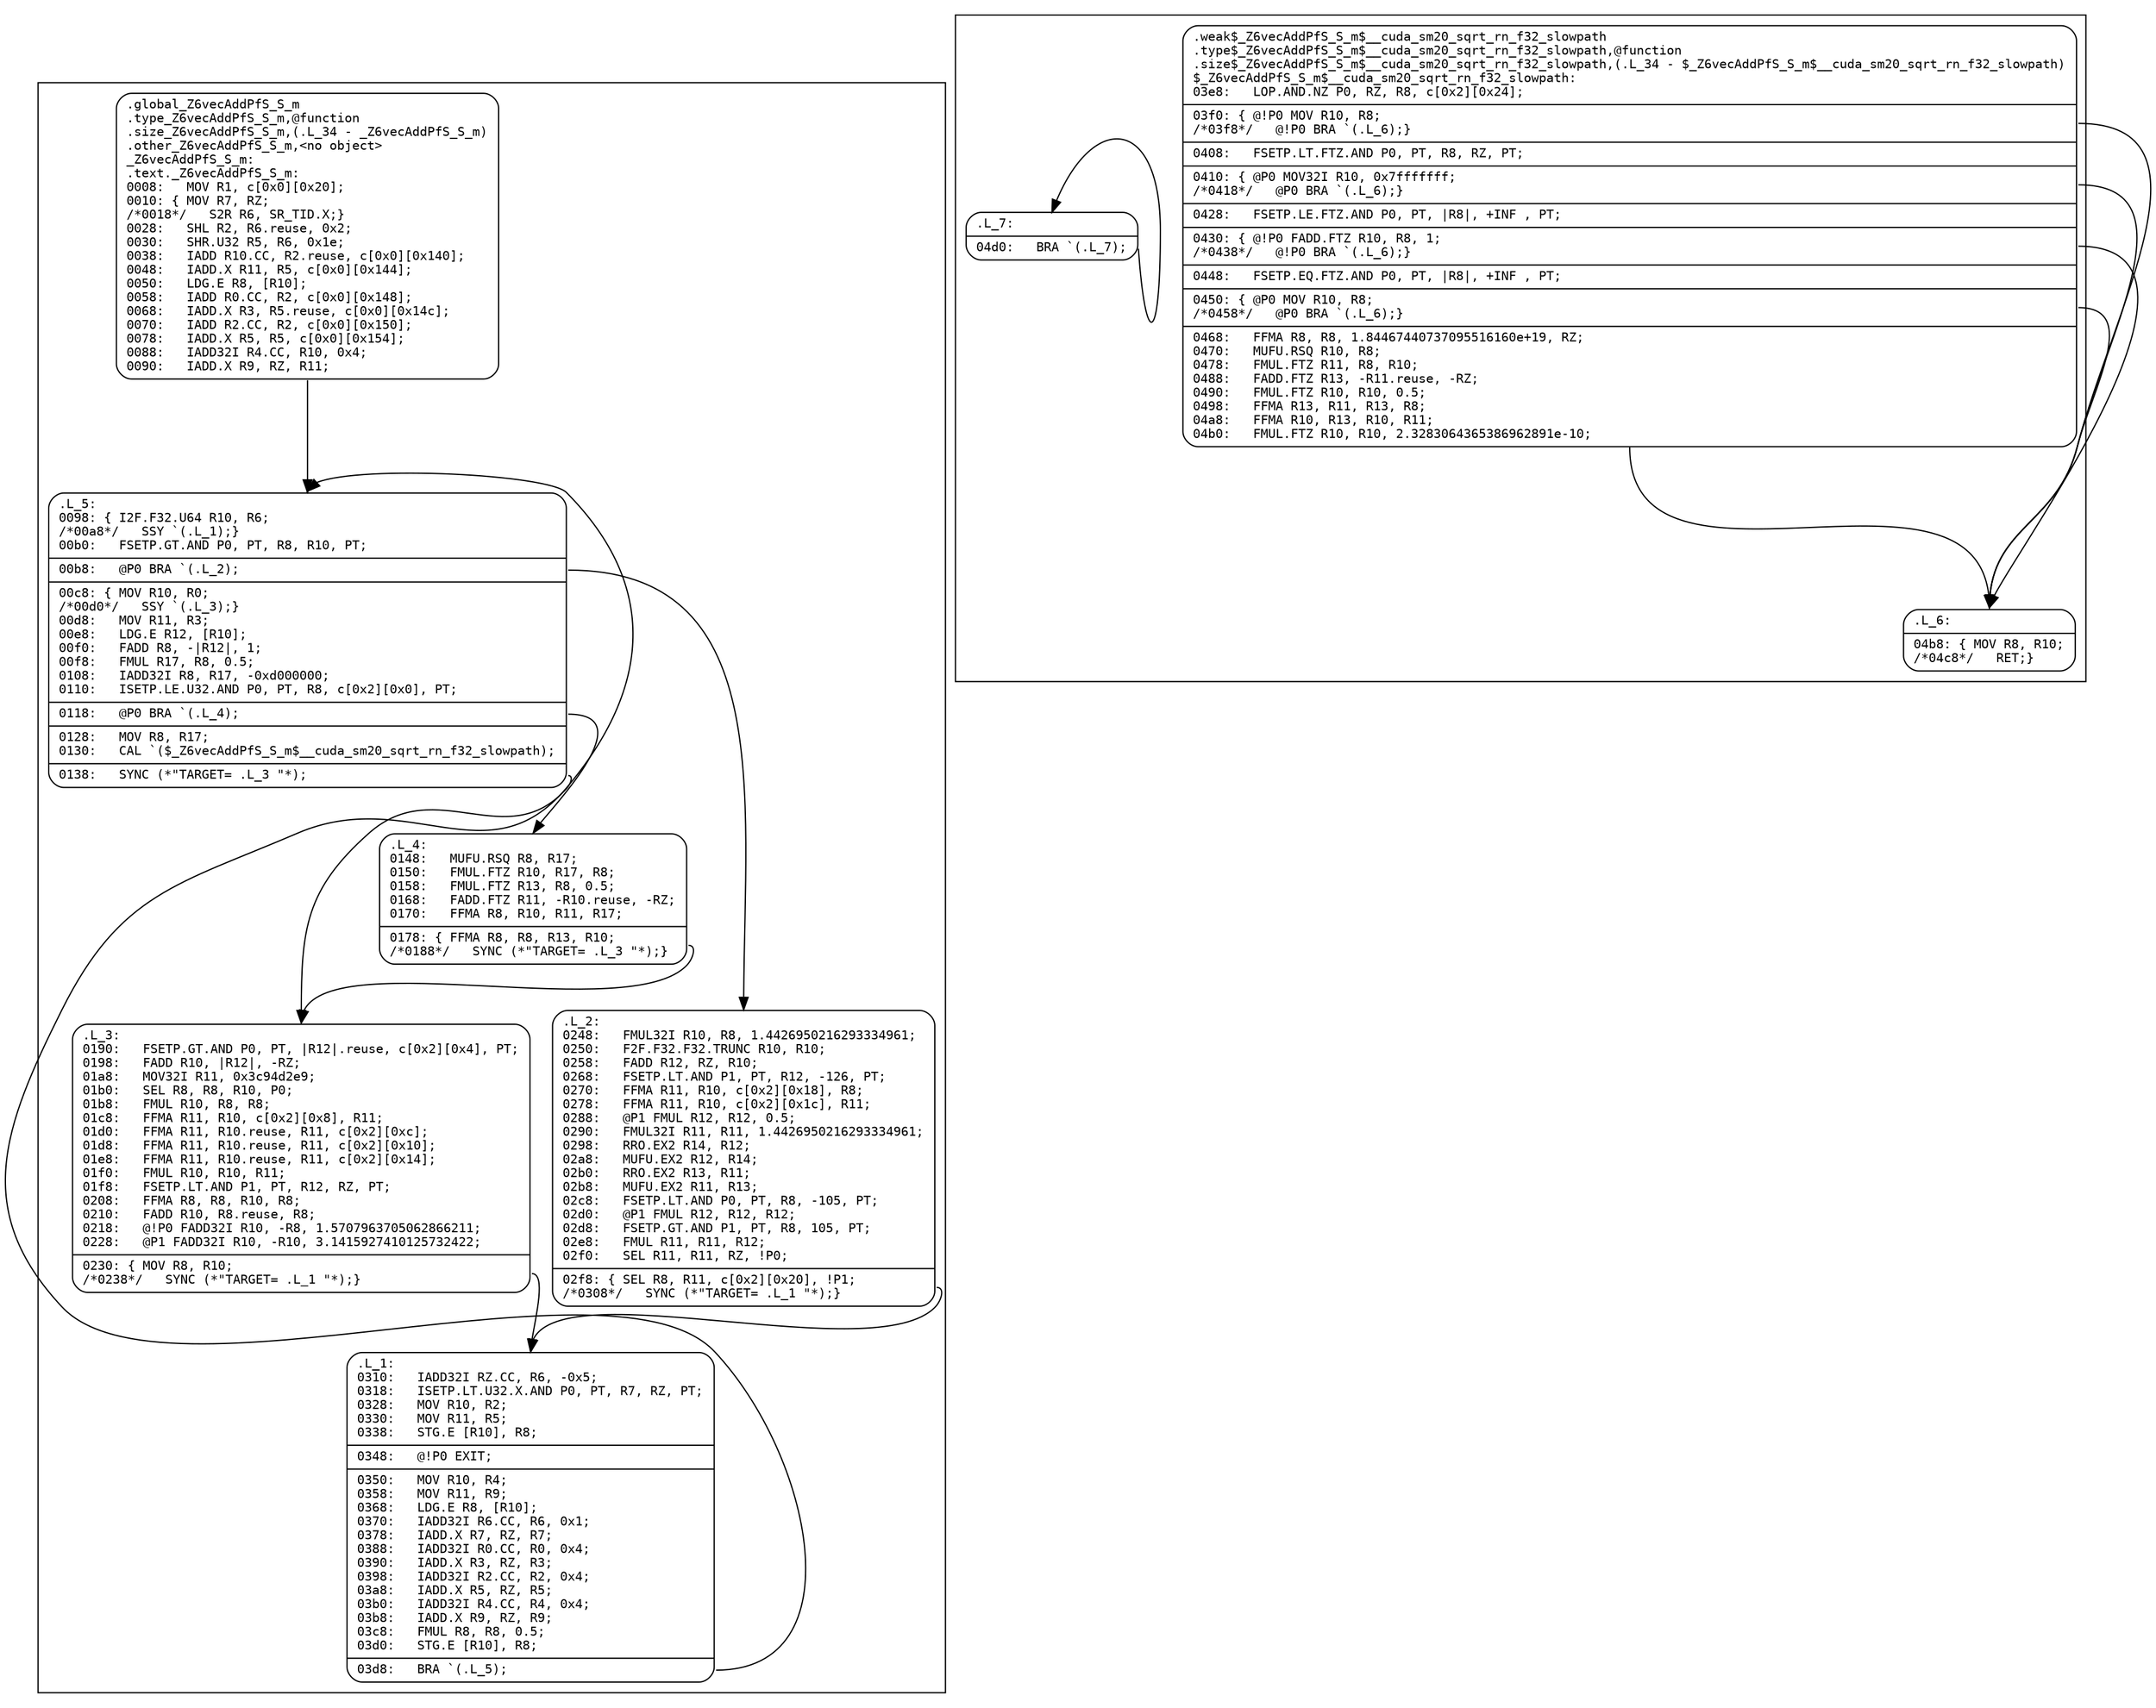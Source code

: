 digraph f {
subgraph "cluster__Z6vecAddPfS_S_m" {
node [fontname="Courier",fontsize=10,shape=Mrecord];
"_Z6vecAddPfS_S_m"
[label="{<entry>	.global		_Z6vecAddPfS_S_m\l	.type		_Z6vecAddPfS_S_m,@function\l	.size		_Z6vecAddPfS_S_m,(.L_34\ -\ _Z6vecAddPfS_S_m)\l	.other		_Z6vecAddPfS_S_m,\<no\ object\>\l_Z6vecAddPfS_S_m:\l.text._Z6vecAddPfS_S_m:\l0008:\ \ \ MOV\ R1,\ c\[0x0\]\[0x20\];\l0010:\ \{\ MOV\ R7,\ RZ;\l/*0018*/\ \ \ S2R\ R6,\ SR_TID.X;\}\l0028:\ \ \ SHL\ R2,\ R6.reuse,\ 0x2;\l0030:\ \ \ SHR.U32\ R5,\ R6,\ 0x1e;\l0038:\ \ \ IADD\ R10.CC,\ R2.reuse,\ c\[0x0\]\[0x140\];\l0048:\ \ \ IADD.X\ R11,\ R5,\ c\[0x0\]\[0x144\];\l0050:\ \ \ LDG.E\ R8,\ \[R10\];\l0058:\ \ \ IADD\ R0.CC,\ R2,\ c\[0x0\]\[0x148\];\l0068:\ \ \ IADD.X\ R3,\ R5.reuse,\ c\[0x0\]\[0x14c\];\l0070:\ \ \ IADD\ R2.CC,\ R2,\ c\[0x0\]\[0x150\];\l0078:\ \ \ IADD.X\ R5,\ R5,\ c\[0x0\]\[0x154\];\l0088:\ \ \ IADD32I\ R4.CC,\ R10,\ 0x4;\l0090:\ \ \ IADD.X\ R9,\ RZ,\ R11;\l}"]
"_Z6vecAddPfS_S_m":entry:s -> ".L_5":entry:n [style=solid];
node [fontname="Courier",fontsize=10,shape=Mrecord];
".L_5"
[label="{<entry>.L_5:\l0098:\ \{\ I2F.F32.U64\ R10,\ R6;\l/*00a8*/\ \ \ SSY\ `(.L_1);\}\l00b0:\ \ \ FSETP.GT.AND\ P0,\ PT,\ R8,\ R10,\ PT;\l|<exit0>00b8:\ \ \ @P0\ BRA\ `(.L_2);\l|<exitpost0>00c8:\ \{\ MOV\ R10,\ R0;\l/*00d0*/\ \ \ SSY\ `(.L_3);\}\l00d8:\ \ \ MOV\ R11,\ R3;\l00e8:\ \ \ LDG.E\ R12,\ \[R10\];\l00f0:\ \ \ FADD\ R8,\ -\|R12\|,\ 1;\l00f8:\ \ \ FMUL\ R17,\ R8,\ 0.5;\l0108:\ \ \ IADD32I\ R8,\ R17,\ -0xd000000;\l0110:\ \ \ ISETP.LE.U32.AND\ P0,\ PT,\ R8,\ c\[0x2\]\[0x0\],\ PT;\l|<exit1>0118:\ \ \ @P0\ BRA\ `(.L_4);\l|<exitpost1>0128:\ \ \ MOV\ R8,\ R17;\l0130:\ \ \ CAL\ `($_Z6vecAddPfS_S_m$__cuda_sm20_sqrt_rn_f32_slowpath);\l|<exit2>0138:\ \ \ SYNC\ (*\"TARGET=\ .L_3\ \"*);\l}"]
".L_5":exit0:e -> ".L_2":entry:n [style=solid];
".L_5":exit1:e -> ".L_4":entry:n [style=solid];
".L_5":exit2:e -> ".L_3":entry:n [style=solid];
node [fontname="Courier",fontsize=10,shape=Mrecord];
".L_4"
[label="{<entry>.L_4:\l0148:\ \ \ MUFU.RSQ\ R8,\ R17;\l0150:\ \ \ FMUL.FTZ\ R10,\ R17,\ R8;\l0158:\ \ \ FMUL.FTZ\ R13,\ R8,\ 0.5;\l0168:\ \ \ FADD.FTZ\ R11,\ -R10.reuse,\ -RZ;\l0170:\ \ \ FFMA\ R8,\ R10,\ R11,\ R17;\l|<exit0>0178:\ \{\ FFMA\ R8,\ R8,\ R13,\ R10;\l/*0188*/\ \ \ SYNC\ (*\"TARGET=\ .L_3\ \"*);\}\l}"]
".L_4":exit0:e -> ".L_3":entry:n [style=solid];
node [fontname="Courier",fontsize=10,shape=Mrecord];
".L_3"
[label="{<entry>.L_3:\l0190:\ \ \ FSETP.GT.AND\ P0,\ PT,\ \|R12\|.reuse,\ c\[0x2\]\[0x4\],\ PT;\l0198:\ \ \ FADD\ R10,\ \|R12\|,\ -RZ;\l01a8:\ \ \ MOV32I\ R11,\ 0x3c94d2e9;\l01b0:\ \ \ SEL\ R8,\ R8,\ R10,\ P0;\l01b8:\ \ \ FMUL\ R10,\ R8,\ R8;\l01c8:\ \ \ FFMA\ R11,\ R10,\ c\[0x2\]\[0x8\],\ R11;\l01d0:\ \ \ FFMA\ R11,\ R10.reuse,\ R11,\ c\[0x2\]\[0xc\];\l01d8:\ \ \ FFMA\ R11,\ R10.reuse,\ R11,\ c\[0x2\]\[0x10\];\l01e8:\ \ \ FFMA\ R11,\ R10.reuse,\ R11,\ c\[0x2\]\[0x14\];\l01f0:\ \ \ FMUL\ R10,\ R10,\ R11;\l01f8:\ \ \ FSETP.LT.AND\ P1,\ PT,\ R12,\ RZ,\ PT;\l0208:\ \ \ FFMA\ R8,\ R8,\ R10,\ R8;\l0210:\ \ \ FADD\ R10,\ R8.reuse,\ R8;\l0218:\ \ \ @!P0\ FADD32I\ R10,\ -R8,\ 1.5707963705062866211;\l0228:\ \ \ @P1\ FADD32I\ R10,\ -R10,\ 3.1415927410125732422;\l|<exit0>0230:\ \{\ MOV\ R8,\ R10;\l/*0238*/\ \ \ SYNC\ (*\"TARGET=\ .L_1\ \"*);\}\l}"]
".L_3":exit0:e -> ".L_1":entry:n [style=solid];
node [fontname="Courier",fontsize=10,shape=Mrecord];
".L_2"
[label="{<entry>.L_2:\l0248:\ \ \ FMUL32I\ R10,\ R8,\ 1.4426950216293334961;\l0250:\ \ \ F2F.F32.F32.TRUNC\ R10,\ R10;\l0258:\ \ \ FADD\ R12,\ RZ,\ R10;\l0268:\ \ \ FSETP.LT.AND\ P1,\ PT,\ R12,\ -126,\ PT;\l0270:\ \ \ FFMA\ R11,\ R10,\ c\[0x2\]\[0x18\],\ R8;\l0278:\ \ \ FFMA\ R11,\ R10,\ c\[0x2\]\[0x1c\],\ R11;\l0288:\ \ \ @P1\ FMUL\ R12,\ R12,\ 0.5;\l0290:\ \ \ FMUL32I\ R11,\ R11,\ 1.4426950216293334961;\l0298:\ \ \ RRO.EX2\ R14,\ R12;\l02a8:\ \ \ MUFU.EX2\ R12,\ R14;\l02b0:\ \ \ RRO.EX2\ R13,\ R11;\l02b8:\ \ \ MUFU.EX2\ R11,\ R13;\l02c8:\ \ \ FSETP.LT.AND\ P0,\ PT,\ R8,\ -105,\ PT;\l02d0:\ \ \ @P1\ FMUL\ R12,\ R12,\ R12;\l02d8:\ \ \ FSETP.GT.AND\ P1,\ PT,\ R8,\ 105,\ PT;\l02e8:\ \ \ FMUL\ R11,\ R11,\ R12;\l02f0:\ \ \ SEL\ R11,\ R11,\ RZ,\ !P0;\l|<exit0>02f8:\ \{\ SEL\ R8,\ R11,\ c\[0x2\]\[0x20\],\ !P1;\l/*0308*/\ \ \ SYNC\ (*\"TARGET=\ .L_1\ \"*);\}\l}"]
".L_2":exit0:e -> ".L_1":entry:n [style=solid];
node [fontname="Courier",fontsize=10,shape=Mrecord];
".L_1"
[label="{<entry>.L_1:\l0310:\ \ \ IADD32I\ RZ.CC,\ R6,\ -0x5;\l0318:\ \ \ ISETP.LT.U32.X.AND\ P0,\ PT,\ R7,\ RZ,\ PT;\l0328:\ \ \ MOV\ R10,\ R2;\l0330:\ \ \ MOV\ R11,\ R5;\l0338:\ \ \ STG.E\ \[R10\],\ R8;\l|<exit0>0348:\ \ \ @!P0\ EXIT;\l|<exitpost0>0350:\ \ \ MOV\ R10,\ R4;\l0358:\ \ \ MOV\ R11,\ R9;\l0368:\ \ \ LDG.E\ R8,\ \[R10\];\l0370:\ \ \ IADD32I\ R6.CC,\ R6,\ 0x1;\l0378:\ \ \ IADD.X\ R7,\ RZ,\ R7;\l0388:\ \ \ IADD32I\ R0.CC,\ R0,\ 0x4;\l0390:\ \ \ IADD.X\ R3,\ RZ,\ R3;\l0398:\ \ \ IADD32I\ R2.CC,\ R2,\ 0x4;\l03a8:\ \ \ IADD.X\ R5,\ RZ,\ R5;\l03b0:\ \ \ IADD32I\ R4.CC,\ R4,\ 0x4;\l03b8:\ \ \ IADD.X\ R9,\ RZ,\ R9;\l03c8:\ \ \ FMUL\ R8,\ R8,\ 0.5;\l03d0:\ \ \ STG.E\ \[R10\],\ R8;\l|<exit1>03d8:\ \ \ BRA\ `(.L_5);\l}"]
".L_1":exit1:e -> ".L_5":entry:n [style=solid];
}
subgraph "cluster_$_Z6vecAddPfS_S_m$__cuda_sm20_sqrt_rn_f32_slowpath" {
node [fontname="Courier",fontsize=10,shape=Mrecord];
"$_Z6vecAddPfS_S_m$__cuda_sm20_sqrt_rn_f32_slowpath"
[label="{<entry>	.weak		$_Z6vecAddPfS_S_m$__cuda_sm20_sqrt_rn_f32_slowpath\l	.type		$_Z6vecAddPfS_S_m$__cuda_sm20_sqrt_rn_f32_slowpath,@function\l	.size		$_Z6vecAddPfS_S_m$__cuda_sm20_sqrt_rn_f32_slowpath,(.L_34\ -\ $_Z6vecAddPfS_S_m$__cuda_sm20_sqrt_rn_f32_slowpath)\l$_Z6vecAddPfS_S_m$__cuda_sm20_sqrt_rn_f32_slowpath:\l03e8:\ \ \ LOP.AND.NZ\ P0,\ RZ,\ R8,\ c\[0x2\]\[0x24\];\l|<exit0>03f0:\ \{\ @!P0\ MOV\ R10,\ R8;\l/*03f8*/\ \ \ @!P0\ BRA\ `(.L_6);\}\l|<exitpost0>0408:\ \ \ FSETP.LT.FTZ.AND\ P0,\ PT,\ R8,\ RZ,\ PT;\l|<exit1>0410:\ \{\ @P0\ MOV32I\ R10,\ 0x7fffffff;\l/*0418*/\ \ \ @P0\ BRA\ `(.L_6);\}\l|<exitpost1>0428:\ \ \ FSETP.LE.FTZ.AND\ P0,\ PT,\ \|R8\|,\ +INF\ ,\ PT;\l|<exit2>0430:\ \{\ @!P0\ FADD.FTZ\ R10,\ R8,\ 1;\l/*0438*/\ \ \ @!P0\ BRA\ `(.L_6);\}\l|<exitpost2>0448:\ \ \ FSETP.EQ.FTZ.AND\ P0,\ PT,\ \|R8\|,\ +INF\ ,\ PT;\l|<exit3>0450:\ \{\ @P0\ MOV\ R10,\ R8;\l/*0458*/\ \ \ @P0\ BRA\ `(.L_6);\}\l|<exitpost3>0468:\ \ \ FFMA\ R8,\ R8,\ 1.84467440737095516160e+19,\ RZ;\l0470:\ \ \ MUFU.RSQ\ R10,\ R8;\l0478:\ \ \ FMUL.FTZ\ R11,\ R8,\ R10;\l0488:\ \ \ FADD.FTZ\ R13,\ -R11.reuse,\ -RZ;\l0490:\ \ \ FMUL.FTZ\ R10,\ R10,\ 0.5;\l0498:\ \ \ FFMA\ R13,\ R11,\ R13,\ R8;\l04a8:\ \ \ FFMA\ R10,\ R13,\ R10,\ R11;\l04b0:\ \ \ FMUL.FTZ\ R10,\ R10,\ 2.3283064365386962891e-10;\l}"]
"$_Z6vecAddPfS_S_m$__cuda_sm20_sqrt_rn_f32_slowpath":exit0:e -> ".L_6":entry:n [style=solid];
"$_Z6vecAddPfS_S_m$__cuda_sm20_sqrt_rn_f32_slowpath":exit1:e -> ".L_6":entry:n [style=solid];
"$_Z6vecAddPfS_S_m$__cuda_sm20_sqrt_rn_f32_slowpath":exit2:e -> ".L_6":entry:n [style=solid];
"$_Z6vecAddPfS_S_m$__cuda_sm20_sqrt_rn_f32_slowpath":exit3:e -> ".L_6":entry:n [style=solid];
"$_Z6vecAddPfS_S_m$__cuda_sm20_sqrt_rn_f32_slowpath":exitpost3:s -> ".L_6":entry:n [style=solid];
node [fontname="Courier",fontsize=10,shape=Mrecord];
".L_6"
[label="{<entry>.L_6:\l|<exit0>04b8:\ \{\ MOV\ R8,\ R10;\l/*04c8*/\ \ \ RET;\}\l}"]
node [fontname="Courier",fontsize=10,shape=Mrecord];
".L_7"
[label="{<entry>.L_7:\l|<exit0>04d0:\ \ \ BRA\ `(.L_7);\l}"]
".L_7":exit0:e -> ".L_7":entry:n [style=solid];
}
}
